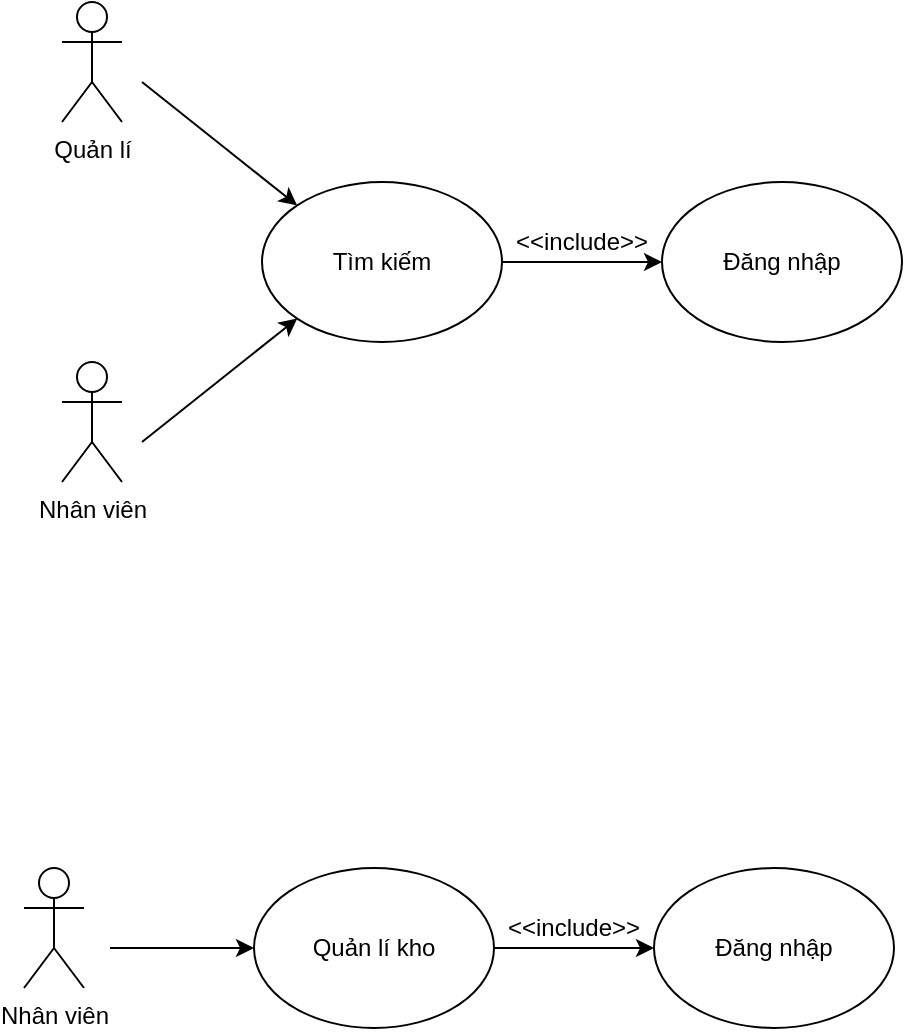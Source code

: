 <mxfile version="13.10.2"><diagram id="93aDkDwGvdxPFNkbjl-C" name="Page-1"><mxGraphModel dx="1038" dy="573" grid="0" gridSize="10" guides="1" tooltips="1" connect="1" arrows="1" fold="1" page="1" pageScale="1" pageWidth="3300" pageHeight="4681" math="0" shadow="0"><root><mxCell id="0"/><mxCell id="1" parent="0"/><mxCell id="4tk-TyIIVl_VlEL0V-AO-1" value="Quản lí" style="shape=umlActor;verticalLabelPosition=bottom;verticalAlign=top;html=1;outlineConnect=0;" vertex="1" parent="1"><mxGeometry x="320" y="160" width="30" height="60" as="geometry"/></mxCell><mxCell id="4tk-TyIIVl_VlEL0V-AO-2" value="Nhân viên" style="shape=umlActor;verticalLabelPosition=bottom;verticalAlign=top;html=1;outlineConnect=0;" vertex="1" parent="1"><mxGeometry x="320" y="340" width="30" height="60" as="geometry"/></mxCell><mxCell id="4tk-TyIIVl_VlEL0V-AO-3" value="Tìm kiếm" style="ellipse;whiteSpace=wrap;html=1;" vertex="1" parent="1"><mxGeometry x="420" y="250" width="120" height="80" as="geometry"/></mxCell><mxCell id="4tk-TyIIVl_VlEL0V-AO-9" value="" style="endArrow=classic;html=1;entryX=0;entryY=0;entryDx=0;entryDy=0;" edge="1" parent="1" target="4tk-TyIIVl_VlEL0V-AO-3"><mxGeometry width="50" height="50" relative="1" as="geometry"><mxPoint x="360" y="200" as="sourcePoint"/><mxPoint x="450" y="340" as="targetPoint"/></mxGeometry></mxCell><mxCell id="4tk-TyIIVl_VlEL0V-AO-10" value="" style="endArrow=classic;html=1;entryX=0;entryY=1;entryDx=0;entryDy=0;" edge="1" parent="1" target="4tk-TyIIVl_VlEL0V-AO-3"><mxGeometry width="50" height="50" relative="1" as="geometry"><mxPoint x="360" y="380" as="sourcePoint"/><mxPoint x="470" y="390" as="targetPoint"/></mxGeometry></mxCell><mxCell id="4tk-TyIIVl_VlEL0V-AO-11" value="Đăng nhập" style="ellipse;whiteSpace=wrap;html=1;" vertex="1" parent="1"><mxGeometry x="620" y="250" width="120" height="80" as="geometry"/></mxCell><mxCell id="4tk-TyIIVl_VlEL0V-AO-12" value="" style="endArrow=classic;html=1;entryX=0;entryY=0.5;entryDx=0;entryDy=0;exitX=1;exitY=0.5;exitDx=0;exitDy=0;" edge="1" parent="1" source="4tk-TyIIVl_VlEL0V-AO-3" target="4tk-TyIIVl_VlEL0V-AO-11"><mxGeometry width="50" height="50" relative="1" as="geometry"><mxPoint x="540" y="470" as="sourcePoint"/><mxPoint x="590" y="420" as="targetPoint"/></mxGeometry></mxCell><mxCell id="4tk-TyIIVl_VlEL0V-AO-13" value="&amp;lt;&amp;lt;include&amp;gt;&amp;gt;" style="text;html=1;strokeColor=none;fillColor=none;align=center;verticalAlign=middle;whiteSpace=wrap;rounded=0;" vertex="1" parent="1"><mxGeometry x="560" y="270" width="40" height="20" as="geometry"/></mxCell><mxCell id="4tk-TyIIVl_VlEL0V-AO-15" value="Nhân viên" style="shape=umlActor;verticalLabelPosition=bottom;verticalAlign=top;html=1;outlineConnect=0;" vertex="1" parent="1"><mxGeometry x="301" y="593" width="30" height="60" as="geometry"/></mxCell><mxCell id="4tk-TyIIVl_VlEL0V-AO-16" value="Quản lí kho" style="ellipse;whiteSpace=wrap;html=1;" vertex="1" parent="1"><mxGeometry x="416" y="593" width="120" height="80" as="geometry"/></mxCell><mxCell id="4tk-TyIIVl_VlEL0V-AO-18" value="" style="endArrow=classic;html=1;entryX=0;entryY=0.5;entryDx=0;entryDy=0;" edge="1" parent="1" target="4tk-TyIIVl_VlEL0V-AO-16"><mxGeometry width="50" height="50" relative="1" as="geometry"><mxPoint x="344" y="633" as="sourcePoint"/><mxPoint x="466" y="733" as="targetPoint"/></mxGeometry></mxCell><mxCell id="4tk-TyIIVl_VlEL0V-AO-19" value="Đăng nhập" style="ellipse;whiteSpace=wrap;html=1;" vertex="1" parent="1"><mxGeometry x="616" y="593" width="120" height="80" as="geometry"/></mxCell><mxCell id="4tk-TyIIVl_VlEL0V-AO-20" value="" style="endArrow=classic;html=1;entryX=0;entryY=0.5;entryDx=0;entryDy=0;exitX=1;exitY=0.5;exitDx=0;exitDy=0;" edge="1" parent="1" source="4tk-TyIIVl_VlEL0V-AO-16" target="4tk-TyIIVl_VlEL0V-AO-19"><mxGeometry width="50" height="50" relative="1" as="geometry"><mxPoint x="536" y="813" as="sourcePoint"/><mxPoint x="586" y="763" as="targetPoint"/></mxGeometry></mxCell><mxCell id="4tk-TyIIVl_VlEL0V-AO-21" value="&amp;lt;&amp;lt;include&amp;gt;&amp;gt;" style="text;html=1;strokeColor=none;fillColor=none;align=center;verticalAlign=middle;whiteSpace=wrap;rounded=0;" vertex="1" parent="1"><mxGeometry x="556" y="613" width="40" height="20" as="geometry"/></mxCell></root></mxGraphModel></diagram></mxfile>